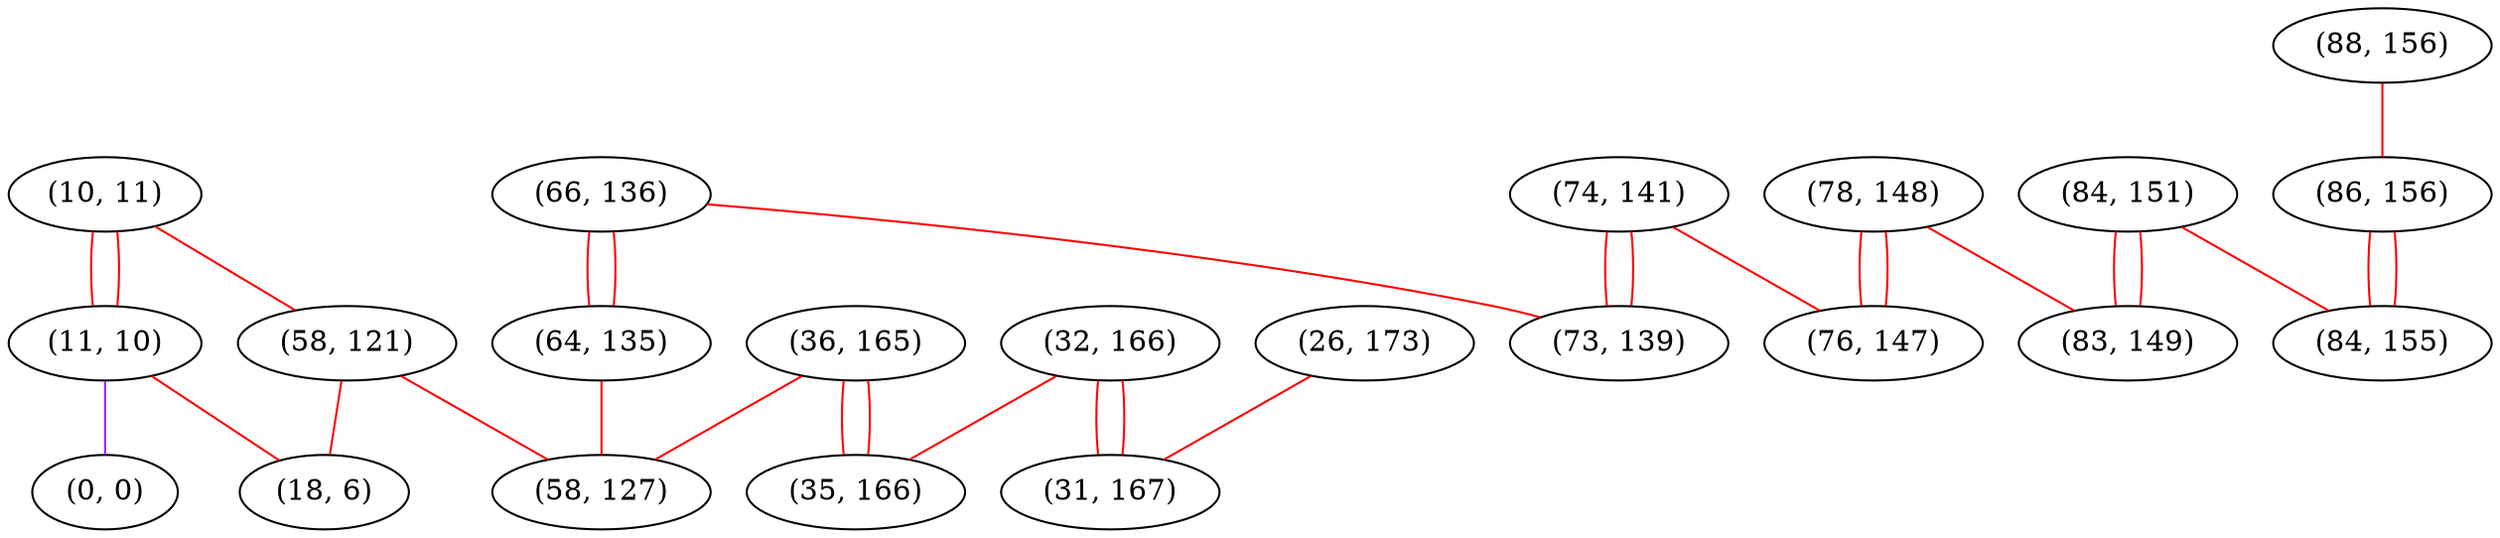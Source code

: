 graph "" {
"(10, 11)";
"(88, 156)";
"(36, 165)";
"(74, 141)";
"(78, 148)";
"(58, 121)";
"(11, 10)";
"(76, 147)";
"(32, 166)";
"(26, 173)";
"(0, 0)";
"(31, 167)";
"(66, 136)";
"(84, 151)";
"(64, 135)";
"(18, 6)";
"(58, 127)";
"(73, 139)";
"(35, 166)";
"(86, 156)";
"(84, 155)";
"(83, 149)";
"(10, 11)" -- "(11, 10)"  [color=red, key=0, weight=1];
"(10, 11)" -- "(11, 10)"  [color=red, key=1, weight=1];
"(10, 11)" -- "(58, 121)"  [color=red, key=0, weight=1];
"(88, 156)" -- "(86, 156)"  [color=red, key=0, weight=1];
"(36, 165)" -- "(58, 127)"  [color=red, key=0, weight=1];
"(36, 165)" -- "(35, 166)"  [color=red, key=0, weight=1];
"(36, 165)" -- "(35, 166)"  [color=red, key=1, weight=1];
"(74, 141)" -- "(73, 139)"  [color=red, key=0, weight=1];
"(74, 141)" -- "(73, 139)"  [color=red, key=1, weight=1];
"(74, 141)" -- "(76, 147)"  [color=red, key=0, weight=1];
"(78, 148)" -- "(76, 147)"  [color=red, key=0, weight=1];
"(78, 148)" -- "(76, 147)"  [color=red, key=1, weight=1];
"(78, 148)" -- "(83, 149)"  [color=red, key=0, weight=1];
"(58, 121)" -- "(58, 127)"  [color=red, key=0, weight=1];
"(58, 121)" -- "(18, 6)"  [color=red, key=0, weight=1];
"(11, 10)" -- "(18, 6)"  [color=red, key=0, weight=1];
"(11, 10)" -- "(0, 0)"  [color=purple, key=0, weight=4];
"(32, 166)" -- "(31, 167)"  [color=red, key=0, weight=1];
"(32, 166)" -- "(31, 167)"  [color=red, key=1, weight=1];
"(32, 166)" -- "(35, 166)"  [color=red, key=0, weight=1];
"(26, 173)" -- "(31, 167)"  [color=red, key=0, weight=1];
"(66, 136)" -- "(73, 139)"  [color=red, key=0, weight=1];
"(66, 136)" -- "(64, 135)"  [color=red, key=0, weight=1];
"(66, 136)" -- "(64, 135)"  [color=red, key=1, weight=1];
"(84, 151)" -- "(84, 155)"  [color=red, key=0, weight=1];
"(84, 151)" -- "(83, 149)"  [color=red, key=0, weight=1];
"(84, 151)" -- "(83, 149)"  [color=red, key=1, weight=1];
"(64, 135)" -- "(58, 127)"  [color=red, key=0, weight=1];
"(86, 156)" -- "(84, 155)"  [color=red, key=0, weight=1];
"(86, 156)" -- "(84, 155)"  [color=red, key=1, weight=1];
}
